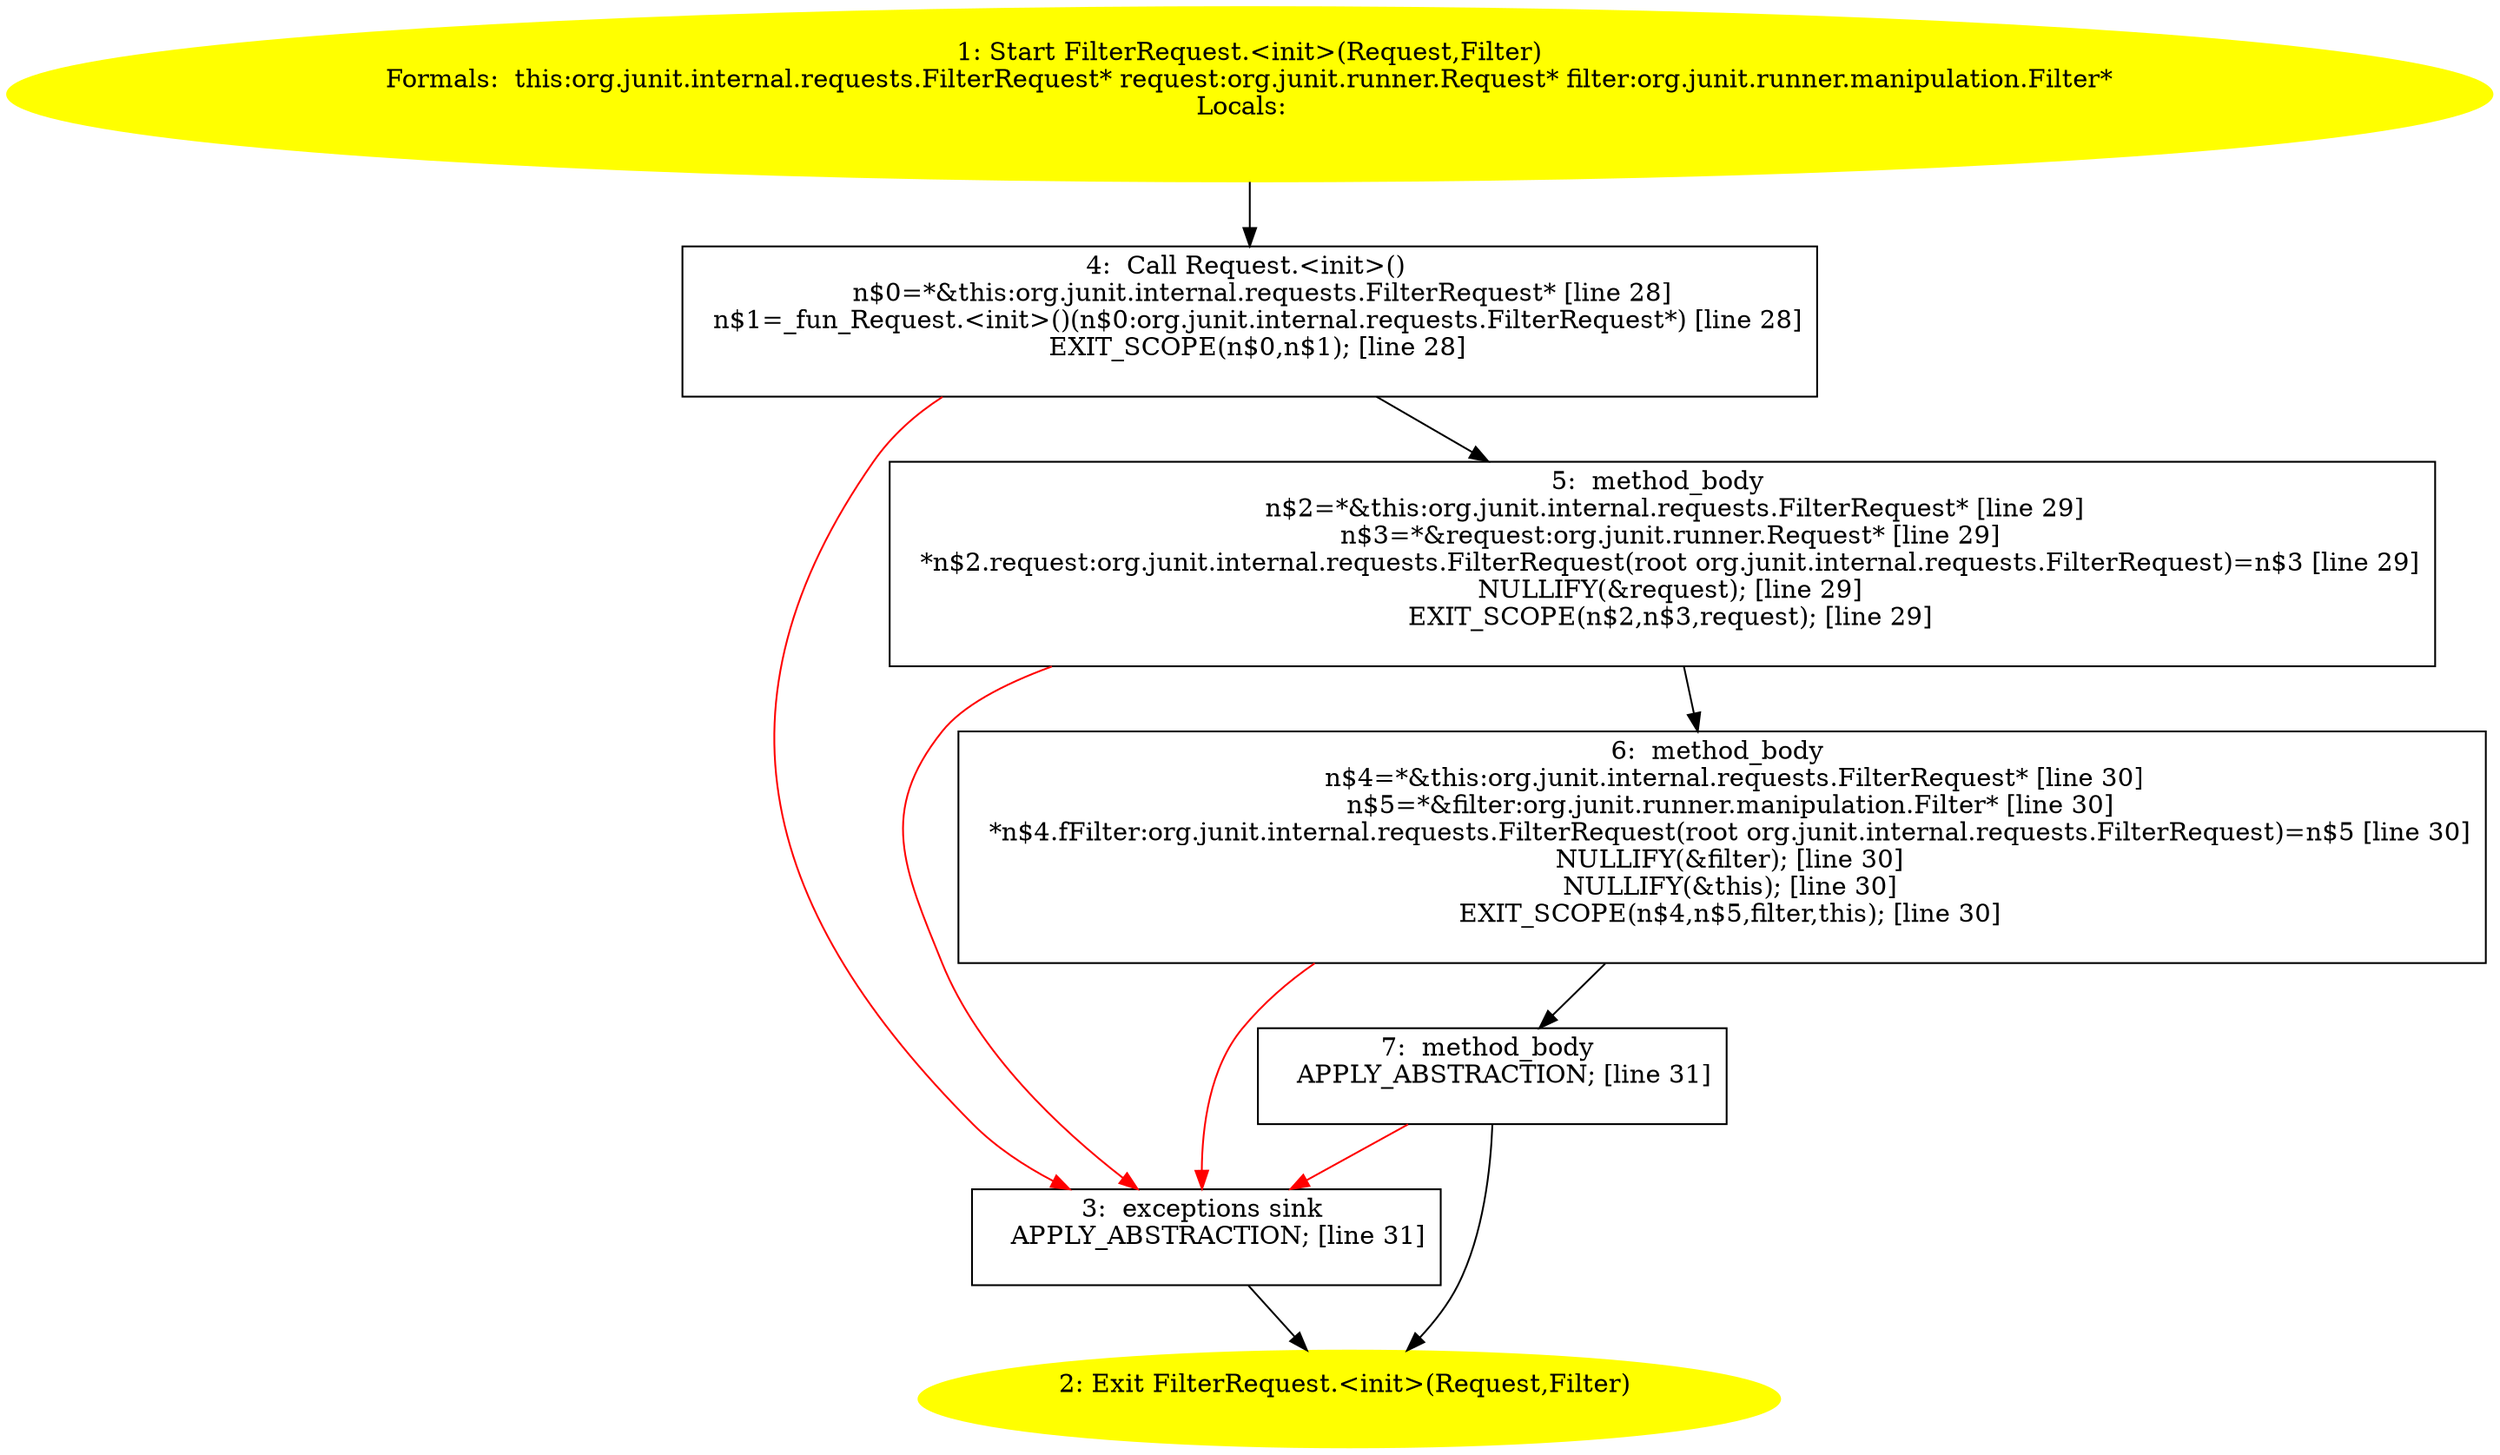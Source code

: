 /* @generated */
digraph cfg {
"org.junit.internal.requests.FilterRequest.<init>(org.junit.runner.Request,org.junit.runner.manipulat.661a22d70b52f7e2a5847f355ba973a9_1" [label="1: Start FilterRequest.<init>(Request,Filter)\nFormals:  this:org.junit.internal.requests.FilterRequest* request:org.junit.runner.Request* filter:org.junit.runner.manipulation.Filter*\nLocals:  \n  " color=yellow style=filled]
	

	 "org.junit.internal.requests.FilterRequest.<init>(org.junit.runner.Request,org.junit.runner.manipulat.661a22d70b52f7e2a5847f355ba973a9_1" -> "org.junit.internal.requests.FilterRequest.<init>(org.junit.runner.Request,org.junit.runner.manipulat.661a22d70b52f7e2a5847f355ba973a9_4" ;
"org.junit.internal.requests.FilterRequest.<init>(org.junit.runner.Request,org.junit.runner.manipulat.661a22d70b52f7e2a5847f355ba973a9_2" [label="2: Exit FilterRequest.<init>(Request,Filter) \n  " color=yellow style=filled]
	

"org.junit.internal.requests.FilterRequest.<init>(org.junit.runner.Request,org.junit.runner.manipulat.661a22d70b52f7e2a5847f355ba973a9_3" [label="3:  exceptions sink \n   APPLY_ABSTRACTION; [line 31]\n " shape="box"]
	

	 "org.junit.internal.requests.FilterRequest.<init>(org.junit.runner.Request,org.junit.runner.manipulat.661a22d70b52f7e2a5847f355ba973a9_3" -> "org.junit.internal.requests.FilterRequest.<init>(org.junit.runner.Request,org.junit.runner.manipulat.661a22d70b52f7e2a5847f355ba973a9_2" ;
"org.junit.internal.requests.FilterRequest.<init>(org.junit.runner.Request,org.junit.runner.manipulat.661a22d70b52f7e2a5847f355ba973a9_4" [label="4:  Call Request.<init>() \n   n$0=*&this:org.junit.internal.requests.FilterRequest* [line 28]\n  n$1=_fun_Request.<init>()(n$0:org.junit.internal.requests.FilterRequest*) [line 28]\n  EXIT_SCOPE(n$0,n$1); [line 28]\n " shape="box"]
	

	 "org.junit.internal.requests.FilterRequest.<init>(org.junit.runner.Request,org.junit.runner.manipulat.661a22d70b52f7e2a5847f355ba973a9_4" -> "org.junit.internal.requests.FilterRequest.<init>(org.junit.runner.Request,org.junit.runner.manipulat.661a22d70b52f7e2a5847f355ba973a9_5" ;
	 "org.junit.internal.requests.FilterRequest.<init>(org.junit.runner.Request,org.junit.runner.manipulat.661a22d70b52f7e2a5847f355ba973a9_4" -> "org.junit.internal.requests.FilterRequest.<init>(org.junit.runner.Request,org.junit.runner.manipulat.661a22d70b52f7e2a5847f355ba973a9_3" [color="red" ];
"org.junit.internal.requests.FilterRequest.<init>(org.junit.runner.Request,org.junit.runner.manipulat.661a22d70b52f7e2a5847f355ba973a9_5" [label="5:  method_body \n   n$2=*&this:org.junit.internal.requests.FilterRequest* [line 29]\n  n$3=*&request:org.junit.runner.Request* [line 29]\n  *n$2.request:org.junit.internal.requests.FilterRequest(root org.junit.internal.requests.FilterRequest)=n$3 [line 29]\n  NULLIFY(&request); [line 29]\n  EXIT_SCOPE(n$2,n$3,request); [line 29]\n " shape="box"]
	

	 "org.junit.internal.requests.FilterRequest.<init>(org.junit.runner.Request,org.junit.runner.manipulat.661a22d70b52f7e2a5847f355ba973a9_5" -> "org.junit.internal.requests.FilterRequest.<init>(org.junit.runner.Request,org.junit.runner.manipulat.661a22d70b52f7e2a5847f355ba973a9_6" ;
	 "org.junit.internal.requests.FilterRequest.<init>(org.junit.runner.Request,org.junit.runner.manipulat.661a22d70b52f7e2a5847f355ba973a9_5" -> "org.junit.internal.requests.FilterRequest.<init>(org.junit.runner.Request,org.junit.runner.manipulat.661a22d70b52f7e2a5847f355ba973a9_3" [color="red" ];
"org.junit.internal.requests.FilterRequest.<init>(org.junit.runner.Request,org.junit.runner.manipulat.661a22d70b52f7e2a5847f355ba973a9_6" [label="6:  method_body \n   n$4=*&this:org.junit.internal.requests.FilterRequest* [line 30]\n  n$5=*&filter:org.junit.runner.manipulation.Filter* [line 30]\n  *n$4.fFilter:org.junit.internal.requests.FilterRequest(root org.junit.internal.requests.FilterRequest)=n$5 [line 30]\n  NULLIFY(&filter); [line 30]\n  NULLIFY(&this); [line 30]\n  EXIT_SCOPE(n$4,n$5,filter,this); [line 30]\n " shape="box"]
	

	 "org.junit.internal.requests.FilterRequest.<init>(org.junit.runner.Request,org.junit.runner.manipulat.661a22d70b52f7e2a5847f355ba973a9_6" -> "org.junit.internal.requests.FilterRequest.<init>(org.junit.runner.Request,org.junit.runner.manipulat.661a22d70b52f7e2a5847f355ba973a9_7" ;
	 "org.junit.internal.requests.FilterRequest.<init>(org.junit.runner.Request,org.junit.runner.manipulat.661a22d70b52f7e2a5847f355ba973a9_6" -> "org.junit.internal.requests.FilterRequest.<init>(org.junit.runner.Request,org.junit.runner.manipulat.661a22d70b52f7e2a5847f355ba973a9_3" [color="red" ];
"org.junit.internal.requests.FilterRequest.<init>(org.junit.runner.Request,org.junit.runner.manipulat.661a22d70b52f7e2a5847f355ba973a9_7" [label="7:  method_body \n   APPLY_ABSTRACTION; [line 31]\n " shape="box"]
	

	 "org.junit.internal.requests.FilterRequest.<init>(org.junit.runner.Request,org.junit.runner.manipulat.661a22d70b52f7e2a5847f355ba973a9_7" -> "org.junit.internal.requests.FilterRequest.<init>(org.junit.runner.Request,org.junit.runner.manipulat.661a22d70b52f7e2a5847f355ba973a9_2" ;
	 "org.junit.internal.requests.FilterRequest.<init>(org.junit.runner.Request,org.junit.runner.manipulat.661a22d70b52f7e2a5847f355ba973a9_7" -> "org.junit.internal.requests.FilterRequest.<init>(org.junit.runner.Request,org.junit.runner.manipulat.661a22d70b52f7e2a5847f355ba973a9_3" [color="red" ];
}

